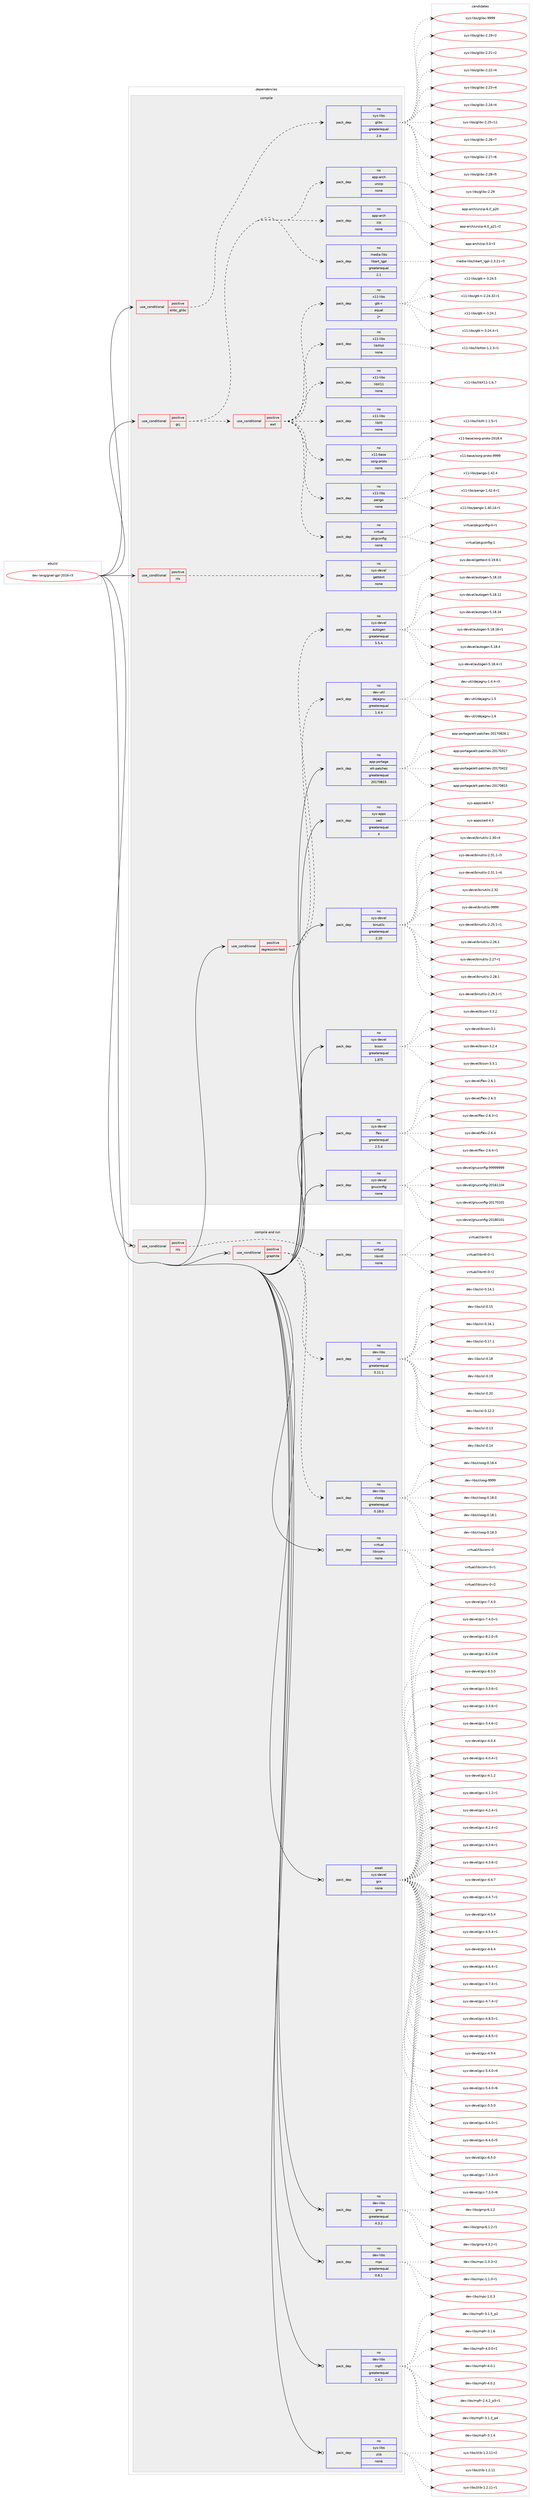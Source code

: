 digraph prolog {

# *************
# Graph options
# *************

newrank=true;
concentrate=true;
compound=true;
graph [rankdir=LR,fontname=Helvetica,fontsize=10,ranksep=1.5];#, ranksep=2.5, nodesep=0.2];
edge  [arrowhead=vee];
node  [fontname=Helvetica,fontsize=10];

# **********
# The ebuild
# **********

subgraph cluster_leftcol {
color=gray;
rank=same;
label=<<i>ebuild</i>>;
id [label="dev-lang/gnat-gpl-2016-r3", color=red, width=4, href="../dev-lang/gnat-gpl-2016-r3.svg"];
}

# ****************
# The dependencies
# ****************

subgraph cluster_midcol {
color=gray;
label=<<i>dependencies</i>>;
subgraph cluster_compile {
fillcolor="#eeeeee";
style=filled;
label=<<i>compile</i>>;
subgraph cond363666 {
dependency1358857 [label=<<TABLE BORDER="0" CELLBORDER="1" CELLSPACING="0" CELLPADDING="4"><TR><TD ROWSPAN="3" CELLPADDING="10">use_conditional</TD></TR><TR><TD>positive</TD></TR><TR><TD>elibc_glibc</TD></TR></TABLE>>, shape=none, color=red];
subgraph pack972712 {
dependency1358858 [label=<<TABLE BORDER="0" CELLBORDER="1" CELLSPACING="0" CELLPADDING="4" WIDTH="220"><TR><TD ROWSPAN="6" CELLPADDING="30">pack_dep</TD></TR><TR><TD WIDTH="110">no</TD></TR><TR><TD>sys-libs</TD></TR><TR><TD>glibc</TD></TR><TR><TD>greaterequal</TD></TR><TR><TD>2.8</TD></TR></TABLE>>, shape=none, color=blue];
}
dependency1358857:e -> dependency1358858:w [weight=20,style="dashed",arrowhead="vee"];
}
id:e -> dependency1358857:w [weight=20,style="solid",arrowhead="vee"];
subgraph cond363667 {
dependency1358859 [label=<<TABLE BORDER="0" CELLBORDER="1" CELLSPACING="0" CELLPADDING="4"><TR><TD ROWSPAN="3" CELLPADDING="10">use_conditional</TD></TR><TR><TD>positive</TD></TR><TR><TD>gcj</TD></TR></TABLE>>, shape=none, color=red];
subgraph cond363668 {
dependency1358860 [label=<<TABLE BORDER="0" CELLBORDER="1" CELLSPACING="0" CELLPADDING="4"><TR><TD ROWSPAN="3" CELLPADDING="10">use_conditional</TD></TR><TR><TD>positive</TD></TR><TR><TD>awt</TD></TR></TABLE>>, shape=none, color=red];
subgraph pack972713 {
dependency1358861 [label=<<TABLE BORDER="0" CELLBORDER="1" CELLSPACING="0" CELLPADDING="4" WIDTH="220"><TR><TD ROWSPAN="6" CELLPADDING="30">pack_dep</TD></TR><TR><TD WIDTH="110">no</TD></TR><TR><TD>x11-base</TD></TR><TR><TD>xorg-proto</TD></TR><TR><TD>none</TD></TR><TR><TD></TD></TR></TABLE>>, shape=none, color=blue];
}
dependency1358860:e -> dependency1358861:w [weight=20,style="dashed",arrowhead="vee"];
subgraph pack972714 {
dependency1358862 [label=<<TABLE BORDER="0" CELLBORDER="1" CELLSPACING="0" CELLPADDING="4" WIDTH="220"><TR><TD ROWSPAN="6" CELLPADDING="30">pack_dep</TD></TR><TR><TD WIDTH="110">no</TD></TR><TR><TD>x11-libs</TD></TR><TR><TD>libXt</TD></TR><TR><TD>none</TD></TR><TR><TD></TD></TR></TABLE>>, shape=none, color=blue];
}
dependency1358860:e -> dependency1358862:w [weight=20,style="dashed",arrowhead="vee"];
subgraph pack972715 {
dependency1358863 [label=<<TABLE BORDER="0" CELLBORDER="1" CELLSPACING="0" CELLPADDING="4" WIDTH="220"><TR><TD ROWSPAN="6" CELLPADDING="30">pack_dep</TD></TR><TR><TD WIDTH="110">no</TD></TR><TR><TD>x11-libs</TD></TR><TR><TD>libX11</TD></TR><TR><TD>none</TD></TR><TR><TD></TD></TR></TABLE>>, shape=none, color=blue];
}
dependency1358860:e -> dependency1358863:w [weight=20,style="dashed",arrowhead="vee"];
subgraph pack972716 {
dependency1358864 [label=<<TABLE BORDER="0" CELLBORDER="1" CELLSPACING="0" CELLPADDING="4" WIDTH="220"><TR><TD ROWSPAN="6" CELLPADDING="30">pack_dep</TD></TR><TR><TD WIDTH="110">no</TD></TR><TR><TD>x11-libs</TD></TR><TR><TD>libXtst</TD></TR><TR><TD>none</TD></TR><TR><TD></TD></TR></TABLE>>, shape=none, color=blue];
}
dependency1358860:e -> dependency1358864:w [weight=20,style="dashed",arrowhead="vee"];
subgraph pack972717 {
dependency1358865 [label=<<TABLE BORDER="0" CELLBORDER="1" CELLSPACING="0" CELLPADDING="4" WIDTH="220"><TR><TD ROWSPAN="6" CELLPADDING="30">pack_dep</TD></TR><TR><TD WIDTH="110">no</TD></TR><TR><TD>x11-libs</TD></TR><TR><TD>gtk+</TD></TR><TR><TD>equal</TD></TR><TR><TD>2*</TD></TR></TABLE>>, shape=none, color=blue];
}
dependency1358860:e -> dependency1358865:w [weight=20,style="dashed",arrowhead="vee"];
subgraph pack972718 {
dependency1358866 [label=<<TABLE BORDER="0" CELLBORDER="1" CELLSPACING="0" CELLPADDING="4" WIDTH="220"><TR><TD ROWSPAN="6" CELLPADDING="30">pack_dep</TD></TR><TR><TD WIDTH="110">no</TD></TR><TR><TD>virtual</TD></TR><TR><TD>pkgconfig</TD></TR><TR><TD>none</TD></TR><TR><TD></TD></TR></TABLE>>, shape=none, color=blue];
}
dependency1358860:e -> dependency1358866:w [weight=20,style="dashed",arrowhead="vee"];
subgraph pack972719 {
dependency1358867 [label=<<TABLE BORDER="0" CELLBORDER="1" CELLSPACING="0" CELLPADDING="4" WIDTH="220"><TR><TD ROWSPAN="6" CELLPADDING="30">pack_dep</TD></TR><TR><TD WIDTH="110">no</TD></TR><TR><TD>x11-libs</TD></TR><TR><TD>pango</TD></TR><TR><TD>none</TD></TR><TR><TD></TD></TR></TABLE>>, shape=none, color=blue];
}
dependency1358860:e -> dependency1358867:w [weight=20,style="dashed",arrowhead="vee"];
}
dependency1358859:e -> dependency1358860:w [weight=20,style="dashed",arrowhead="vee"];
subgraph pack972720 {
dependency1358868 [label=<<TABLE BORDER="0" CELLBORDER="1" CELLSPACING="0" CELLPADDING="4" WIDTH="220"><TR><TD ROWSPAN="6" CELLPADDING="30">pack_dep</TD></TR><TR><TD WIDTH="110">no</TD></TR><TR><TD>media-libs</TD></TR><TR><TD>libart_lgpl</TD></TR><TR><TD>greaterequal</TD></TR><TR><TD>2.1</TD></TR></TABLE>>, shape=none, color=blue];
}
dependency1358859:e -> dependency1358868:w [weight=20,style="dashed",arrowhead="vee"];
subgraph pack972721 {
dependency1358869 [label=<<TABLE BORDER="0" CELLBORDER="1" CELLSPACING="0" CELLPADDING="4" WIDTH="220"><TR><TD ROWSPAN="6" CELLPADDING="30">pack_dep</TD></TR><TR><TD WIDTH="110">no</TD></TR><TR><TD>app-arch</TD></TR><TR><TD>zip</TD></TR><TR><TD>none</TD></TR><TR><TD></TD></TR></TABLE>>, shape=none, color=blue];
}
dependency1358859:e -> dependency1358869:w [weight=20,style="dashed",arrowhead="vee"];
subgraph pack972722 {
dependency1358870 [label=<<TABLE BORDER="0" CELLBORDER="1" CELLSPACING="0" CELLPADDING="4" WIDTH="220"><TR><TD ROWSPAN="6" CELLPADDING="30">pack_dep</TD></TR><TR><TD WIDTH="110">no</TD></TR><TR><TD>app-arch</TD></TR><TR><TD>unzip</TD></TR><TR><TD>none</TD></TR><TR><TD></TD></TR></TABLE>>, shape=none, color=blue];
}
dependency1358859:e -> dependency1358870:w [weight=20,style="dashed",arrowhead="vee"];
}
id:e -> dependency1358859:w [weight=20,style="solid",arrowhead="vee"];
subgraph cond363669 {
dependency1358871 [label=<<TABLE BORDER="0" CELLBORDER="1" CELLSPACING="0" CELLPADDING="4"><TR><TD ROWSPAN="3" CELLPADDING="10">use_conditional</TD></TR><TR><TD>positive</TD></TR><TR><TD>nls</TD></TR></TABLE>>, shape=none, color=red];
subgraph pack972723 {
dependency1358872 [label=<<TABLE BORDER="0" CELLBORDER="1" CELLSPACING="0" CELLPADDING="4" WIDTH="220"><TR><TD ROWSPAN="6" CELLPADDING="30">pack_dep</TD></TR><TR><TD WIDTH="110">no</TD></TR><TR><TD>sys-devel</TD></TR><TR><TD>gettext</TD></TR><TR><TD>none</TD></TR><TR><TD></TD></TR></TABLE>>, shape=none, color=blue];
}
dependency1358871:e -> dependency1358872:w [weight=20,style="dashed",arrowhead="vee"];
}
id:e -> dependency1358871:w [weight=20,style="solid",arrowhead="vee"];
subgraph cond363670 {
dependency1358873 [label=<<TABLE BORDER="0" CELLBORDER="1" CELLSPACING="0" CELLPADDING="4"><TR><TD ROWSPAN="3" CELLPADDING="10">use_conditional</TD></TR><TR><TD>positive</TD></TR><TR><TD>regression-test</TD></TR></TABLE>>, shape=none, color=red];
subgraph pack972724 {
dependency1358874 [label=<<TABLE BORDER="0" CELLBORDER="1" CELLSPACING="0" CELLPADDING="4" WIDTH="220"><TR><TD ROWSPAN="6" CELLPADDING="30">pack_dep</TD></TR><TR><TD WIDTH="110">no</TD></TR><TR><TD>dev-util</TD></TR><TR><TD>dejagnu</TD></TR><TR><TD>greaterequal</TD></TR><TR><TD>1.4.4</TD></TR></TABLE>>, shape=none, color=blue];
}
dependency1358873:e -> dependency1358874:w [weight=20,style="dashed",arrowhead="vee"];
subgraph pack972725 {
dependency1358875 [label=<<TABLE BORDER="0" CELLBORDER="1" CELLSPACING="0" CELLPADDING="4" WIDTH="220"><TR><TD ROWSPAN="6" CELLPADDING="30">pack_dep</TD></TR><TR><TD WIDTH="110">no</TD></TR><TR><TD>sys-devel</TD></TR><TR><TD>autogen</TD></TR><TR><TD>greaterequal</TD></TR><TR><TD>5.5.4</TD></TR></TABLE>>, shape=none, color=blue];
}
dependency1358873:e -> dependency1358875:w [weight=20,style="dashed",arrowhead="vee"];
}
id:e -> dependency1358873:w [weight=20,style="solid",arrowhead="vee"];
subgraph pack972726 {
dependency1358876 [label=<<TABLE BORDER="0" CELLBORDER="1" CELLSPACING="0" CELLPADDING="4" WIDTH="220"><TR><TD ROWSPAN="6" CELLPADDING="30">pack_dep</TD></TR><TR><TD WIDTH="110">no</TD></TR><TR><TD>app-portage</TD></TR><TR><TD>elt-patches</TD></TR><TR><TD>greaterequal</TD></TR><TR><TD>20170815</TD></TR></TABLE>>, shape=none, color=blue];
}
id:e -> dependency1358876:w [weight=20,style="solid",arrowhead="vee"];
subgraph pack972727 {
dependency1358877 [label=<<TABLE BORDER="0" CELLBORDER="1" CELLSPACING="0" CELLPADDING="4" WIDTH="220"><TR><TD ROWSPAN="6" CELLPADDING="30">pack_dep</TD></TR><TR><TD WIDTH="110">no</TD></TR><TR><TD>sys-apps</TD></TR><TR><TD>sed</TD></TR><TR><TD>greaterequal</TD></TR><TR><TD>4</TD></TR></TABLE>>, shape=none, color=blue];
}
id:e -> dependency1358877:w [weight=20,style="solid",arrowhead="vee"];
subgraph pack972728 {
dependency1358878 [label=<<TABLE BORDER="0" CELLBORDER="1" CELLSPACING="0" CELLPADDING="4" WIDTH="220"><TR><TD ROWSPAN="6" CELLPADDING="30">pack_dep</TD></TR><TR><TD WIDTH="110">no</TD></TR><TR><TD>sys-devel</TD></TR><TR><TD>binutils</TD></TR><TR><TD>greaterequal</TD></TR><TR><TD>2.20</TD></TR></TABLE>>, shape=none, color=blue];
}
id:e -> dependency1358878:w [weight=20,style="solid",arrowhead="vee"];
subgraph pack972729 {
dependency1358879 [label=<<TABLE BORDER="0" CELLBORDER="1" CELLSPACING="0" CELLPADDING="4" WIDTH="220"><TR><TD ROWSPAN="6" CELLPADDING="30">pack_dep</TD></TR><TR><TD WIDTH="110">no</TD></TR><TR><TD>sys-devel</TD></TR><TR><TD>bison</TD></TR><TR><TD>greaterequal</TD></TR><TR><TD>1.875</TD></TR></TABLE>>, shape=none, color=blue];
}
id:e -> dependency1358879:w [weight=20,style="solid",arrowhead="vee"];
subgraph pack972730 {
dependency1358880 [label=<<TABLE BORDER="0" CELLBORDER="1" CELLSPACING="0" CELLPADDING="4" WIDTH="220"><TR><TD ROWSPAN="6" CELLPADDING="30">pack_dep</TD></TR><TR><TD WIDTH="110">no</TD></TR><TR><TD>sys-devel</TD></TR><TR><TD>flex</TD></TR><TR><TD>greaterequal</TD></TR><TR><TD>2.5.4</TD></TR></TABLE>>, shape=none, color=blue];
}
id:e -> dependency1358880:w [weight=20,style="solid",arrowhead="vee"];
subgraph pack972731 {
dependency1358881 [label=<<TABLE BORDER="0" CELLBORDER="1" CELLSPACING="0" CELLPADDING="4" WIDTH="220"><TR><TD ROWSPAN="6" CELLPADDING="30">pack_dep</TD></TR><TR><TD WIDTH="110">no</TD></TR><TR><TD>sys-devel</TD></TR><TR><TD>gnuconfig</TD></TR><TR><TD>none</TD></TR><TR><TD></TD></TR></TABLE>>, shape=none, color=blue];
}
id:e -> dependency1358881:w [weight=20,style="solid",arrowhead="vee"];
}
subgraph cluster_compileandrun {
fillcolor="#eeeeee";
style=filled;
label=<<i>compile and run</i>>;
subgraph cond363671 {
dependency1358882 [label=<<TABLE BORDER="0" CELLBORDER="1" CELLSPACING="0" CELLPADDING="4"><TR><TD ROWSPAN="3" CELLPADDING="10">use_conditional</TD></TR><TR><TD>positive</TD></TR><TR><TD>graphite</TD></TR></TABLE>>, shape=none, color=red];
subgraph pack972732 {
dependency1358883 [label=<<TABLE BORDER="0" CELLBORDER="1" CELLSPACING="0" CELLPADDING="4" WIDTH="220"><TR><TD ROWSPAN="6" CELLPADDING="30">pack_dep</TD></TR><TR><TD WIDTH="110">no</TD></TR><TR><TD>dev-libs</TD></TR><TR><TD>cloog</TD></TR><TR><TD>greaterequal</TD></TR><TR><TD>0.18.0</TD></TR></TABLE>>, shape=none, color=blue];
}
dependency1358882:e -> dependency1358883:w [weight=20,style="dashed",arrowhead="vee"];
subgraph pack972733 {
dependency1358884 [label=<<TABLE BORDER="0" CELLBORDER="1" CELLSPACING="0" CELLPADDING="4" WIDTH="220"><TR><TD ROWSPAN="6" CELLPADDING="30">pack_dep</TD></TR><TR><TD WIDTH="110">no</TD></TR><TR><TD>dev-libs</TD></TR><TR><TD>isl</TD></TR><TR><TD>greaterequal</TD></TR><TR><TD>0.11.1</TD></TR></TABLE>>, shape=none, color=blue];
}
dependency1358882:e -> dependency1358884:w [weight=20,style="dashed",arrowhead="vee"];
}
id:e -> dependency1358882:w [weight=20,style="solid",arrowhead="odotvee"];
subgraph cond363672 {
dependency1358885 [label=<<TABLE BORDER="0" CELLBORDER="1" CELLSPACING="0" CELLPADDING="4"><TR><TD ROWSPAN="3" CELLPADDING="10">use_conditional</TD></TR><TR><TD>positive</TD></TR><TR><TD>nls</TD></TR></TABLE>>, shape=none, color=red];
subgraph pack972734 {
dependency1358886 [label=<<TABLE BORDER="0" CELLBORDER="1" CELLSPACING="0" CELLPADDING="4" WIDTH="220"><TR><TD ROWSPAN="6" CELLPADDING="30">pack_dep</TD></TR><TR><TD WIDTH="110">no</TD></TR><TR><TD>virtual</TD></TR><TR><TD>libintl</TD></TR><TR><TD>none</TD></TR><TR><TD></TD></TR></TABLE>>, shape=none, color=blue];
}
dependency1358885:e -> dependency1358886:w [weight=20,style="dashed",arrowhead="vee"];
}
id:e -> dependency1358885:w [weight=20,style="solid",arrowhead="odotvee"];
subgraph pack972735 {
dependency1358887 [label=<<TABLE BORDER="0" CELLBORDER="1" CELLSPACING="0" CELLPADDING="4" WIDTH="220"><TR><TD ROWSPAN="6" CELLPADDING="30">pack_dep</TD></TR><TR><TD WIDTH="110">no</TD></TR><TR><TD>dev-libs</TD></TR><TR><TD>gmp</TD></TR><TR><TD>greaterequal</TD></TR><TR><TD>4.3.2</TD></TR></TABLE>>, shape=none, color=blue];
}
id:e -> dependency1358887:w [weight=20,style="solid",arrowhead="odotvee"];
subgraph pack972736 {
dependency1358888 [label=<<TABLE BORDER="0" CELLBORDER="1" CELLSPACING="0" CELLPADDING="4" WIDTH="220"><TR><TD ROWSPAN="6" CELLPADDING="30">pack_dep</TD></TR><TR><TD WIDTH="110">no</TD></TR><TR><TD>dev-libs</TD></TR><TR><TD>mpc</TD></TR><TR><TD>greaterequal</TD></TR><TR><TD>0.8.1</TD></TR></TABLE>>, shape=none, color=blue];
}
id:e -> dependency1358888:w [weight=20,style="solid",arrowhead="odotvee"];
subgraph pack972737 {
dependency1358889 [label=<<TABLE BORDER="0" CELLBORDER="1" CELLSPACING="0" CELLPADDING="4" WIDTH="220"><TR><TD ROWSPAN="6" CELLPADDING="30">pack_dep</TD></TR><TR><TD WIDTH="110">no</TD></TR><TR><TD>dev-libs</TD></TR><TR><TD>mpfr</TD></TR><TR><TD>greaterequal</TD></TR><TR><TD>2.4.2</TD></TR></TABLE>>, shape=none, color=blue];
}
id:e -> dependency1358889:w [weight=20,style="solid",arrowhead="odotvee"];
subgraph pack972738 {
dependency1358890 [label=<<TABLE BORDER="0" CELLBORDER="1" CELLSPACING="0" CELLPADDING="4" WIDTH="220"><TR><TD ROWSPAN="6" CELLPADDING="30">pack_dep</TD></TR><TR><TD WIDTH="110">no</TD></TR><TR><TD>sys-libs</TD></TR><TR><TD>zlib</TD></TR><TR><TD>none</TD></TR><TR><TD></TD></TR></TABLE>>, shape=none, color=blue];
}
id:e -> dependency1358890:w [weight=20,style="solid",arrowhead="odotvee"];
subgraph pack972739 {
dependency1358891 [label=<<TABLE BORDER="0" CELLBORDER="1" CELLSPACING="0" CELLPADDING="4" WIDTH="220"><TR><TD ROWSPAN="6" CELLPADDING="30">pack_dep</TD></TR><TR><TD WIDTH="110">no</TD></TR><TR><TD>virtual</TD></TR><TR><TD>libiconv</TD></TR><TR><TD>none</TD></TR><TR><TD></TD></TR></TABLE>>, shape=none, color=blue];
}
id:e -> dependency1358891:w [weight=20,style="solid",arrowhead="odotvee"];
subgraph pack972740 {
dependency1358892 [label=<<TABLE BORDER="0" CELLBORDER="1" CELLSPACING="0" CELLPADDING="4" WIDTH="220"><TR><TD ROWSPAN="6" CELLPADDING="30">pack_dep</TD></TR><TR><TD WIDTH="110">weak</TD></TR><TR><TD>sys-devel</TD></TR><TR><TD>gcc</TD></TR><TR><TD>none</TD></TR><TR><TD></TD></TR></TABLE>>, shape=none, color=blue];
}
id:e -> dependency1358892:w [weight=20,style="solid",arrowhead="odotvee"];
}
subgraph cluster_run {
fillcolor="#eeeeee";
style=filled;
label=<<i>run</i>>;
}
}

# **************
# The candidates
# **************

subgraph cluster_choices {
rank=same;
color=gray;
label=<<i>candidates</i>>;

subgraph choice972712 {
color=black;
nodesep=1;
choice115121115451081059811547103108105989945504649574511450 [label="sys-libs/glibc-2.19-r2", color=red, width=4,href="../sys-libs/glibc-2.19-r2.svg"];
choice115121115451081059811547103108105989945504650494511450 [label="sys-libs/glibc-2.21-r2", color=red, width=4,href="../sys-libs/glibc-2.21-r2.svg"];
choice115121115451081059811547103108105989945504650504511452 [label="sys-libs/glibc-2.22-r4", color=red, width=4,href="../sys-libs/glibc-2.22-r4.svg"];
choice115121115451081059811547103108105989945504650514511452 [label="sys-libs/glibc-2.23-r4", color=red, width=4,href="../sys-libs/glibc-2.23-r4.svg"];
choice115121115451081059811547103108105989945504650524511452 [label="sys-libs/glibc-2.24-r4", color=red, width=4,href="../sys-libs/glibc-2.24-r4.svg"];
choice11512111545108105981154710310810598994550465053451144949 [label="sys-libs/glibc-2.25-r11", color=red, width=4,href="../sys-libs/glibc-2.25-r11.svg"];
choice115121115451081059811547103108105989945504650544511455 [label="sys-libs/glibc-2.26-r7", color=red, width=4,href="../sys-libs/glibc-2.26-r7.svg"];
choice115121115451081059811547103108105989945504650554511454 [label="sys-libs/glibc-2.27-r6", color=red, width=4,href="../sys-libs/glibc-2.27-r6.svg"];
choice115121115451081059811547103108105989945504650564511453 [label="sys-libs/glibc-2.28-r5", color=red, width=4,href="../sys-libs/glibc-2.28-r5.svg"];
choice11512111545108105981154710310810598994550465057 [label="sys-libs/glibc-2.29", color=red, width=4,href="../sys-libs/glibc-2.29.svg"];
choice11512111545108105981154710310810598994557575757 [label="sys-libs/glibc-9999", color=red, width=4,href="../sys-libs/glibc-9999.svg"];
dependency1358858:e -> choice115121115451081059811547103108105989945504649574511450:w [style=dotted,weight="100"];
dependency1358858:e -> choice115121115451081059811547103108105989945504650494511450:w [style=dotted,weight="100"];
dependency1358858:e -> choice115121115451081059811547103108105989945504650504511452:w [style=dotted,weight="100"];
dependency1358858:e -> choice115121115451081059811547103108105989945504650514511452:w [style=dotted,weight="100"];
dependency1358858:e -> choice115121115451081059811547103108105989945504650524511452:w [style=dotted,weight="100"];
dependency1358858:e -> choice11512111545108105981154710310810598994550465053451144949:w [style=dotted,weight="100"];
dependency1358858:e -> choice115121115451081059811547103108105989945504650544511455:w [style=dotted,weight="100"];
dependency1358858:e -> choice115121115451081059811547103108105989945504650554511454:w [style=dotted,weight="100"];
dependency1358858:e -> choice115121115451081059811547103108105989945504650564511453:w [style=dotted,weight="100"];
dependency1358858:e -> choice11512111545108105981154710310810598994550465057:w [style=dotted,weight="100"];
dependency1358858:e -> choice11512111545108105981154710310810598994557575757:w [style=dotted,weight="100"];
}
subgraph choice972713 {
color=black;
nodesep=1;
choice1204949459897115101471201111141034511211411111611145504849564652 [label="x11-base/xorg-proto-2018.4", color=red, width=4,href="../x11-base/xorg-proto-2018.4.svg"];
choice120494945989711510147120111114103451121141111161114557575757 [label="x11-base/xorg-proto-9999", color=red, width=4,href="../x11-base/xorg-proto-9999.svg"];
dependency1358861:e -> choice1204949459897115101471201111141034511211411111611145504849564652:w [style=dotted,weight="100"];
dependency1358861:e -> choice120494945989711510147120111114103451121141111161114557575757:w [style=dotted,weight="100"];
}
subgraph choice972714 {
color=black;
nodesep=1;
choice120494945108105981154710810598881164549464946534511449 [label="x11-libs/libXt-1.1.5-r1", color=red, width=4,href="../x11-libs/libXt-1.1.5-r1.svg"];
dependency1358862:e -> choice120494945108105981154710810598881164549464946534511449:w [style=dotted,weight="100"];
}
subgraph choice972715 {
color=black;
nodesep=1;
choice120494945108105981154710810598884949454946544655 [label="x11-libs/libX11-1.6.7", color=red, width=4,href="../x11-libs/libX11-1.6.7.svg"];
dependency1358863:e -> choice120494945108105981154710810598884949454946544655:w [style=dotted,weight="100"];
}
subgraph choice972716 {
color=black;
nodesep=1;
choice120494945108105981154710810598881161151164549465046514511449 [label="x11-libs/libXtst-1.2.3-r1", color=red, width=4,href="../x11-libs/libXtst-1.2.3-r1.svg"];
dependency1358864:e -> choice120494945108105981154710810598881161151164549465046514511449:w [style=dotted,weight="100"];
}
subgraph choice972717 {
color=black;
nodesep=1;
choice12049494510810598115471031161074345504650524651504511449 [label="x11-libs/gtk+-2.24.32-r1", color=red, width=4,href="../x11-libs/gtk+-2.24.32-r1.svg"];
choice12049494510810598115471031161074345514650524649 [label="x11-libs/gtk+-3.24.1", color=red, width=4,href="../x11-libs/gtk+-3.24.1.svg"];
choice120494945108105981154710311610743455146505246524511449 [label="x11-libs/gtk+-3.24.4-r1", color=red, width=4,href="../x11-libs/gtk+-3.24.4-r1.svg"];
choice12049494510810598115471031161074345514650524653 [label="x11-libs/gtk+-3.24.5", color=red, width=4,href="../x11-libs/gtk+-3.24.5.svg"];
dependency1358865:e -> choice12049494510810598115471031161074345504650524651504511449:w [style=dotted,weight="100"];
dependency1358865:e -> choice12049494510810598115471031161074345514650524649:w [style=dotted,weight="100"];
dependency1358865:e -> choice120494945108105981154710311610743455146505246524511449:w [style=dotted,weight="100"];
dependency1358865:e -> choice12049494510810598115471031161074345514650524653:w [style=dotted,weight="100"];
}
subgraph choice972718 {
color=black;
nodesep=1;
choice11810511411611797108471121071039911111010210510345484511449 [label="virtual/pkgconfig-0-r1", color=red, width=4,href="../virtual/pkgconfig-0-r1.svg"];
choice1181051141161179710847112107103991111101021051034549 [label="virtual/pkgconfig-1", color=red, width=4,href="../virtual/pkgconfig-1.svg"];
dependency1358866:e -> choice11810511411611797108471121071039911111010210510345484511449:w [style=dotted,weight="100"];
dependency1358866:e -> choice1181051141161179710847112107103991111101021051034549:w [style=dotted,weight="100"];
}
subgraph choice972719 {
color=black;
nodesep=1;
choice12049494510810598115471129711010311145494652484649524511449 [label="x11-libs/pango-1.40.14-r1", color=red, width=4,href="../x11-libs/pango-1.40.14-r1.svg"];
choice12049494510810598115471129711010311145494652504652 [label="x11-libs/pango-1.42.4", color=red, width=4,href="../x11-libs/pango-1.42.4.svg"];
choice120494945108105981154711297110103111454946525046524511449 [label="x11-libs/pango-1.42.4-r1", color=red, width=4,href="../x11-libs/pango-1.42.4-r1.svg"];
dependency1358867:e -> choice12049494510810598115471129711010311145494652484649524511449:w [style=dotted,weight="100"];
dependency1358867:e -> choice12049494510810598115471129711010311145494652504652:w [style=dotted,weight="100"];
dependency1358867:e -> choice120494945108105981154711297110103111454946525046524511449:w [style=dotted,weight="100"];
}
subgraph choice972720 {
color=black;
nodesep=1;
choice10910110010597451081059811547108105989711411695108103112108455046514650494511451 [label="media-libs/libart_lgpl-2.3.21-r3", color=red, width=4,href="../media-libs/libart_lgpl-2.3.21-r3.svg"];
dependency1358868:e -> choice10910110010597451081059811547108105989711411695108103112108455046514650494511451:w [style=dotted,weight="100"];
}
subgraph choice972721 {
color=black;
nodesep=1;
choice9711211245971149910447122105112455146484511451 [label="app-arch/zip-3.0-r3", color=red, width=4,href="../app-arch/zip-3.0-r3.svg"];
dependency1358869:e -> choice9711211245971149910447122105112455146484511451:w [style=dotted,weight="100"];
}
subgraph choice972722 {
color=black;
nodesep=1;
choice971121124597114991044711711012210511245544648951125048 [label="app-arch/unzip-6.0_p20", color=red, width=4,href="../app-arch/unzip-6.0_p20.svg"];
choice9711211245971149910447117110122105112455446489511250494511450 [label="app-arch/unzip-6.0_p21-r2", color=red, width=4,href="../app-arch/unzip-6.0_p21-r2.svg"];
dependency1358870:e -> choice971121124597114991044711711012210511245544648951125048:w [style=dotted,weight="100"];
dependency1358870:e -> choice9711211245971149910447117110122105112455446489511250494511450:w [style=dotted,weight="100"];
}
subgraph choice972723 {
color=black;
nodesep=1;
choice1151211154510010111810110847103101116116101120116454846495746564649 [label="sys-devel/gettext-0.19.8.1", color=red, width=4,href="../sys-devel/gettext-0.19.8.1.svg"];
dependency1358872:e -> choice1151211154510010111810110847103101116116101120116454846495746564649:w [style=dotted,weight="100"];
}
subgraph choice972724 {
color=black;
nodesep=1;
choice1001011184511711610510847100101106971031101174549465246524511451 [label="dev-util/dejagnu-1.4.4-r3", color=red, width=4,href="../dev-util/dejagnu-1.4.4-r3.svg"];
choice10010111845117116105108471001011069710311011745494653 [label="dev-util/dejagnu-1.5", color=red, width=4,href="../dev-util/dejagnu-1.5.svg"];
choice10010111845117116105108471001011069710311011745494654 [label="dev-util/dejagnu-1.6", color=red, width=4,href="../dev-util/dejagnu-1.6.svg"];
dependency1358874:e -> choice1001011184511711610510847100101106971031101174549465246524511451:w [style=dotted,weight="100"];
dependency1358874:e -> choice10010111845117116105108471001011069710311011745494653:w [style=dotted,weight="100"];
dependency1358874:e -> choice10010111845117116105108471001011069710311011745494654:w [style=dotted,weight="100"];
}
subgraph choice972725 {
color=black;
nodesep=1;
choice1151211154510010111810110847971171161111031011104553464956464948 [label="sys-devel/autogen-5.18.10", color=red, width=4,href="../sys-devel/autogen-5.18.10.svg"];
choice1151211154510010111810110847971171161111031011104553464956464950 [label="sys-devel/autogen-5.18.12", color=red, width=4,href="../sys-devel/autogen-5.18.12.svg"];
choice1151211154510010111810110847971171161111031011104553464956464954 [label="sys-devel/autogen-5.18.16", color=red, width=4,href="../sys-devel/autogen-5.18.16.svg"];
choice11512111545100101118101108479711711611110310111045534649564649544511449 [label="sys-devel/autogen-5.18.16-r1", color=red, width=4,href="../sys-devel/autogen-5.18.16-r1.svg"];
choice11512111545100101118101108479711711611110310111045534649564652 [label="sys-devel/autogen-5.18.4", color=red, width=4,href="../sys-devel/autogen-5.18.4.svg"];
choice115121115451001011181011084797117116111103101110455346495646524511449 [label="sys-devel/autogen-5.18.4-r1", color=red, width=4,href="../sys-devel/autogen-5.18.4-r1.svg"];
dependency1358875:e -> choice1151211154510010111810110847971171161111031011104553464956464948:w [style=dotted,weight="100"];
dependency1358875:e -> choice1151211154510010111810110847971171161111031011104553464956464950:w [style=dotted,weight="100"];
dependency1358875:e -> choice1151211154510010111810110847971171161111031011104553464956464954:w [style=dotted,weight="100"];
dependency1358875:e -> choice11512111545100101118101108479711711611110310111045534649564649544511449:w [style=dotted,weight="100"];
dependency1358875:e -> choice11512111545100101118101108479711711611110310111045534649564652:w [style=dotted,weight="100"];
dependency1358875:e -> choice115121115451001011181011084797117116111103101110455346495646524511449:w [style=dotted,weight="100"];
}
subgraph choice972726 {
color=black;
nodesep=1;
choice97112112451121111141169710310147101108116451129711699104101115455048495548514955 [label="app-portage/elt-patches-20170317", color=red, width=4,href="../app-portage/elt-patches-20170317.svg"];
choice97112112451121111141169710310147101108116451129711699104101115455048495548525050 [label="app-portage/elt-patches-20170422", color=red, width=4,href="../app-portage/elt-patches-20170422.svg"];
choice97112112451121111141169710310147101108116451129711699104101115455048495548564953 [label="app-portage/elt-patches-20170815", color=red, width=4,href="../app-portage/elt-patches-20170815.svg"];
choice971121124511211111411697103101471011081164511297116991041011154550484955485650544649 [label="app-portage/elt-patches-20170826.1", color=red, width=4,href="../app-portage/elt-patches-20170826.1.svg"];
dependency1358876:e -> choice97112112451121111141169710310147101108116451129711699104101115455048495548514955:w [style=dotted,weight="100"];
dependency1358876:e -> choice97112112451121111141169710310147101108116451129711699104101115455048495548525050:w [style=dotted,weight="100"];
dependency1358876:e -> choice97112112451121111141169710310147101108116451129711699104101115455048495548564953:w [style=dotted,weight="100"];
dependency1358876:e -> choice971121124511211111411697103101471011081164511297116991041011154550484955485650544649:w [style=dotted,weight="100"];
}
subgraph choice972727 {
color=black;
nodesep=1;
choice11512111545971121121154711510110045524653 [label="sys-apps/sed-4.5", color=red, width=4,href="../sys-apps/sed-4.5.svg"];
choice11512111545971121121154711510110045524655 [label="sys-apps/sed-4.7", color=red, width=4,href="../sys-apps/sed-4.7.svg"];
dependency1358877:e -> choice11512111545971121121154711510110045524653:w [style=dotted,weight="100"];
dependency1358877:e -> choice11512111545971121121154711510110045524655:w [style=dotted,weight="100"];
}
subgraph choice972728 {
color=black;
nodesep=1;
choice115121115451001011181011084798105110117116105108115455046505346494511449 [label="sys-devel/binutils-2.25.1-r1", color=red, width=4,href="../sys-devel/binutils-2.25.1-r1.svg"];
choice11512111545100101118101108479810511011711610510811545504650544649 [label="sys-devel/binutils-2.26.1", color=red, width=4,href="../sys-devel/binutils-2.26.1.svg"];
choice11512111545100101118101108479810511011711610510811545504650554511449 [label="sys-devel/binutils-2.27-r1", color=red, width=4,href="../sys-devel/binutils-2.27-r1.svg"];
choice11512111545100101118101108479810511011711610510811545504650564649 [label="sys-devel/binutils-2.28.1", color=red, width=4,href="../sys-devel/binutils-2.28.1.svg"];
choice115121115451001011181011084798105110117116105108115455046505746494511449 [label="sys-devel/binutils-2.29.1-r1", color=red, width=4,href="../sys-devel/binutils-2.29.1-r1.svg"];
choice11512111545100101118101108479810511011711610510811545504651484511452 [label="sys-devel/binutils-2.30-r4", color=red, width=4,href="../sys-devel/binutils-2.30-r4.svg"];
choice115121115451001011181011084798105110117116105108115455046514946494511451 [label="sys-devel/binutils-2.31.1-r3", color=red, width=4,href="../sys-devel/binutils-2.31.1-r3.svg"];
choice115121115451001011181011084798105110117116105108115455046514946494511452 [label="sys-devel/binutils-2.31.1-r4", color=red, width=4,href="../sys-devel/binutils-2.31.1-r4.svg"];
choice1151211154510010111810110847981051101171161051081154550465150 [label="sys-devel/binutils-2.32", color=red, width=4,href="../sys-devel/binutils-2.32.svg"];
choice1151211154510010111810110847981051101171161051081154557575757 [label="sys-devel/binutils-9999", color=red, width=4,href="../sys-devel/binutils-9999.svg"];
dependency1358878:e -> choice115121115451001011181011084798105110117116105108115455046505346494511449:w [style=dotted,weight="100"];
dependency1358878:e -> choice11512111545100101118101108479810511011711610510811545504650544649:w [style=dotted,weight="100"];
dependency1358878:e -> choice11512111545100101118101108479810511011711610510811545504650554511449:w [style=dotted,weight="100"];
dependency1358878:e -> choice11512111545100101118101108479810511011711610510811545504650564649:w [style=dotted,weight="100"];
dependency1358878:e -> choice115121115451001011181011084798105110117116105108115455046505746494511449:w [style=dotted,weight="100"];
dependency1358878:e -> choice11512111545100101118101108479810511011711610510811545504651484511452:w [style=dotted,weight="100"];
dependency1358878:e -> choice115121115451001011181011084798105110117116105108115455046514946494511451:w [style=dotted,weight="100"];
dependency1358878:e -> choice115121115451001011181011084798105110117116105108115455046514946494511452:w [style=dotted,weight="100"];
dependency1358878:e -> choice1151211154510010111810110847981051101171161051081154550465150:w [style=dotted,weight="100"];
dependency1358878:e -> choice1151211154510010111810110847981051101171161051081154557575757:w [style=dotted,weight="100"];
}
subgraph choice972729 {
color=black;
nodesep=1;
choice11512111545100101118101108479810511511111045514649 [label="sys-devel/bison-3.1", color=red, width=4,href="../sys-devel/bison-3.1.svg"];
choice115121115451001011181011084798105115111110455146504652 [label="sys-devel/bison-3.2.4", color=red, width=4,href="../sys-devel/bison-3.2.4.svg"];
choice115121115451001011181011084798105115111110455146514649 [label="sys-devel/bison-3.3.1", color=red, width=4,href="../sys-devel/bison-3.3.1.svg"];
choice115121115451001011181011084798105115111110455146514650 [label="sys-devel/bison-3.3.2", color=red, width=4,href="../sys-devel/bison-3.3.2.svg"];
dependency1358879:e -> choice11512111545100101118101108479810511511111045514649:w [style=dotted,weight="100"];
dependency1358879:e -> choice115121115451001011181011084798105115111110455146504652:w [style=dotted,weight="100"];
dependency1358879:e -> choice115121115451001011181011084798105115111110455146514649:w [style=dotted,weight="100"];
dependency1358879:e -> choice115121115451001011181011084798105115111110455146514650:w [style=dotted,weight="100"];
}
subgraph choice972730 {
color=black;
nodesep=1;
choice1151211154510010111810110847102108101120455046544649 [label="sys-devel/flex-2.6.1", color=red, width=4,href="../sys-devel/flex-2.6.1.svg"];
choice1151211154510010111810110847102108101120455046544651 [label="sys-devel/flex-2.6.3", color=red, width=4,href="../sys-devel/flex-2.6.3.svg"];
choice11512111545100101118101108471021081011204550465446514511449 [label="sys-devel/flex-2.6.3-r1", color=red, width=4,href="../sys-devel/flex-2.6.3-r1.svg"];
choice1151211154510010111810110847102108101120455046544652 [label="sys-devel/flex-2.6.4", color=red, width=4,href="../sys-devel/flex-2.6.4.svg"];
choice11512111545100101118101108471021081011204550465446524511449 [label="sys-devel/flex-2.6.4-r1", color=red, width=4,href="../sys-devel/flex-2.6.4-r1.svg"];
dependency1358880:e -> choice1151211154510010111810110847102108101120455046544649:w [style=dotted,weight="100"];
dependency1358880:e -> choice1151211154510010111810110847102108101120455046544651:w [style=dotted,weight="100"];
dependency1358880:e -> choice11512111545100101118101108471021081011204550465446514511449:w [style=dotted,weight="100"];
dependency1358880:e -> choice1151211154510010111810110847102108101120455046544652:w [style=dotted,weight="100"];
dependency1358880:e -> choice11512111545100101118101108471021081011204550465446524511449:w [style=dotted,weight="100"];
}
subgraph choice972731 {
color=black;
nodesep=1;
choice115121115451001011181011084710311011799111110102105103455048495449494852 [label="sys-devel/gnuconfig-20161104", color=red, width=4,href="../sys-devel/gnuconfig-20161104.svg"];
choice115121115451001011181011084710311011799111110102105103455048495548494849 [label="sys-devel/gnuconfig-20170101", color=red, width=4,href="../sys-devel/gnuconfig-20170101.svg"];
choice115121115451001011181011084710311011799111110102105103455048495648494849 [label="sys-devel/gnuconfig-20180101", color=red, width=4,href="../sys-devel/gnuconfig-20180101.svg"];
choice115121115451001011181011084710311011799111110102105103455757575757575757 [label="sys-devel/gnuconfig-99999999", color=red, width=4,href="../sys-devel/gnuconfig-99999999.svg"];
dependency1358881:e -> choice115121115451001011181011084710311011799111110102105103455048495449494852:w [style=dotted,weight="100"];
dependency1358881:e -> choice115121115451001011181011084710311011799111110102105103455048495548494849:w [style=dotted,weight="100"];
dependency1358881:e -> choice115121115451001011181011084710311011799111110102105103455048495648494849:w [style=dotted,weight="100"];
dependency1358881:e -> choice115121115451001011181011084710311011799111110102105103455757575757575757:w [style=dotted,weight="100"];
}
subgraph choice972732 {
color=black;
nodesep=1;
choice1001011184510810598115479910811111110345484649564648 [label="dev-libs/cloog-0.18.0", color=red, width=4,href="../dev-libs/cloog-0.18.0.svg"];
choice1001011184510810598115479910811111110345484649564649 [label="dev-libs/cloog-0.18.1", color=red, width=4,href="../dev-libs/cloog-0.18.1.svg"];
choice1001011184510810598115479910811111110345484649564651 [label="dev-libs/cloog-0.18.3", color=red, width=4,href="../dev-libs/cloog-0.18.3.svg"];
choice1001011184510810598115479910811111110345484649564652 [label="dev-libs/cloog-0.18.4", color=red, width=4,href="../dev-libs/cloog-0.18.4.svg"];
choice100101118451081059811547991081111111034557575757 [label="dev-libs/cloog-9999", color=red, width=4,href="../dev-libs/cloog-9999.svg"];
dependency1358883:e -> choice1001011184510810598115479910811111110345484649564648:w [style=dotted,weight="100"];
dependency1358883:e -> choice1001011184510810598115479910811111110345484649564649:w [style=dotted,weight="100"];
dependency1358883:e -> choice1001011184510810598115479910811111110345484649564651:w [style=dotted,weight="100"];
dependency1358883:e -> choice1001011184510810598115479910811111110345484649564652:w [style=dotted,weight="100"];
dependency1358883:e -> choice100101118451081059811547991081111111034557575757:w [style=dotted,weight="100"];
}
subgraph choice972733 {
color=black;
nodesep=1;
choice10010111845108105981154710511510845484649504650 [label="dev-libs/isl-0.12.2", color=red, width=4,href="../dev-libs/isl-0.12.2.svg"];
choice1001011184510810598115471051151084548464951 [label="dev-libs/isl-0.13", color=red, width=4,href="../dev-libs/isl-0.13.svg"];
choice1001011184510810598115471051151084548464952 [label="dev-libs/isl-0.14", color=red, width=4,href="../dev-libs/isl-0.14.svg"];
choice10010111845108105981154710511510845484649524649 [label="dev-libs/isl-0.14.1", color=red, width=4,href="../dev-libs/isl-0.14.1.svg"];
choice1001011184510810598115471051151084548464953 [label="dev-libs/isl-0.15", color=red, width=4,href="../dev-libs/isl-0.15.svg"];
choice10010111845108105981154710511510845484649544649 [label="dev-libs/isl-0.16.1", color=red, width=4,href="../dev-libs/isl-0.16.1.svg"];
choice10010111845108105981154710511510845484649554649 [label="dev-libs/isl-0.17.1", color=red, width=4,href="../dev-libs/isl-0.17.1.svg"];
choice1001011184510810598115471051151084548464956 [label="dev-libs/isl-0.18", color=red, width=4,href="../dev-libs/isl-0.18.svg"];
choice1001011184510810598115471051151084548464957 [label="dev-libs/isl-0.19", color=red, width=4,href="../dev-libs/isl-0.19.svg"];
choice1001011184510810598115471051151084548465048 [label="dev-libs/isl-0.20", color=red, width=4,href="../dev-libs/isl-0.20.svg"];
dependency1358884:e -> choice10010111845108105981154710511510845484649504650:w [style=dotted,weight="100"];
dependency1358884:e -> choice1001011184510810598115471051151084548464951:w [style=dotted,weight="100"];
dependency1358884:e -> choice1001011184510810598115471051151084548464952:w [style=dotted,weight="100"];
dependency1358884:e -> choice10010111845108105981154710511510845484649524649:w [style=dotted,weight="100"];
dependency1358884:e -> choice1001011184510810598115471051151084548464953:w [style=dotted,weight="100"];
dependency1358884:e -> choice10010111845108105981154710511510845484649544649:w [style=dotted,weight="100"];
dependency1358884:e -> choice10010111845108105981154710511510845484649554649:w [style=dotted,weight="100"];
dependency1358884:e -> choice1001011184510810598115471051151084548464956:w [style=dotted,weight="100"];
dependency1358884:e -> choice1001011184510810598115471051151084548464957:w [style=dotted,weight="100"];
dependency1358884:e -> choice1001011184510810598115471051151084548465048:w [style=dotted,weight="100"];
}
subgraph choice972734 {
color=black;
nodesep=1;
choice1181051141161179710847108105981051101161084548 [label="virtual/libintl-0", color=red, width=4,href="../virtual/libintl-0.svg"];
choice11810511411611797108471081059810511011610845484511449 [label="virtual/libintl-0-r1", color=red, width=4,href="../virtual/libintl-0-r1.svg"];
choice11810511411611797108471081059810511011610845484511450 [label="virtual/libintl-0-r2", color=red, width=4,href="../virtual/libintl-0-r2.svg"];
dependency1358886:e -> choice1181051141161179710847108105981051101161084548:w [style=dotted,weight="100"];
dependency1358886:e -> choice11810511411611797108471081059810511011610845484511449:w [style=dotted,weight="100"];
dependency1358886:e -> choice11810511411611797108471081059810511011610845484511450:w [style=dotted,weight="100"];
}
subgraph choice972735 {
color=black;
nodesep=1;
choice1001011184510810598115471031091124552465146504511449 [label="dev-libs/gmp-4.3.2-r1", color=red, width=4,href="../dev-libs/gmp-4.3.2-r1.svg"];
choice100101118451081059811547103109112455446494650 [label="dev-libs/gmp-6.1.2", color=red, width=4,href="../dev-libs/gmp-6.1.2.svg"];
choice1001011184510810598115471031091124554464946504511449 [label="dev-libs/gmp-6.1.2-r1", color=red, width=4,href="../dev-libs/gmp-6.1.2-r1.svg"];
dependency1358887:e -> choice1001011184510810598115471031091124552465146504511449:w [style=dotted,weight="100"];
dependency1358887:e -> choice100101118451081059811547103109112455446494650:w [style=dotted,weight="100"];
dependency1358887:e -> choice1001011184510810598115471031091124554464946504511449:w [style=dotted,weight="100"];
}
subgraph choice972736 {
color=black;
nodesep=1;
choice10010111845108105981154710911299454946484651 [label="dev-libs/mpc-1.0.3", color=red, width=4,href="../dev-libs/mpc-1.0.3.svg"];
choice100101118451081059811547109112994549464846514511450 [label="dev-libs/mpc-1.0.3-r2", color=red, width=4,href="../dev-libs/mpc-1.0.3-r2.svg"];
choice100101118451081059811547109112994549464946484511449 [label="dev-libs/mpc-1.1.0-r1", color=red, width=4,href="../dev-libs/mpc-1.1.0-r1.svg"];
dependency1358888:e -> choice10010111845108105981154710911299454946484651:w [style=dotted,weight="100"];
dependency1358888:e -> choice100101118451081059811547109112994549464846514511450:w [style=dotted,weight="100"];
dependency1358888:e -> choice100101118451081059811547109112994549464946484511449:w [style=dotted,weight="100"];
}
subgraph choice972737 {
color=black;
nodesep=1;
choice10010111845108105981154710911210211445504652465095112514511449 [label="dev-libs/mpfr-2.4.2_p3-r1", color=red, width=4,href="../dev-libs/mpfr-2.4.2_p3-r1.svg"];
choice1001011184510810598115471091121021144551464946519511252 [label="dev-libs/mpfr-3.1.3_p4", color=red, width=4,href="../dev-libs/mpfr-3.1.3_p4.svg"];
choice100101118451081059811547109112102114455146494652 [label="dev-libs/mpfr-3.1.4", color=red, width=4,href="../dev-libs/mpfr-3.1.4.svg"];
choice1001011184510810598115471091121021144551464946539511250 [label="dev-libs/mpfr-3.1.5_p2", color=red, width=4,href="../dev-libs/mpfr-3.1.5_p2.svg"];
choice100101118451081059811547109112102114455146494654 [label="dev-libs/mpfr-3.1.6", color=red, width=4,href="../dev-libs/mpfr-3.1.6.svg"];
choice1001011184510810598115471091121021144552464846484511449 [label="dev-libs/mpfr-4.0.0-r1", color=red, width=4,href="../dev-libs/mpfr-4.0.0-r1.svg"];
choice100101118451081059811547109112102114455246484649 [label="dev-libs/mpfr-4.0.1", color=red, width=4,href="../dev-libs/mpfr-4.0.1.svg"];
choice100101118451081059811547109112102114455246484650 [label="dev-libs/mpfr-4.0.2", color=red, width=4,href="../dev-libs/mpfr-4.0.2.svg"];
dependency1358889:e -> choice10010111845108105981154710911210211445504652465095112514511449:w [style=dotted,weight="100"];
dependency1358889:e -> choice1001011184510810598115471091121021144551464946519511252:w [style=dotted,weight="100"];
dependency1358889:e -> choice100101118451081059811547109112102114455146494652:w [style=dotted,weight="100"];
dependency1358889:e -> choice1001011184510810598115471091121021144551464946539511250:w [style=dotted,weight="100"];
dependency1358889:e -> choice100101118451081059811547109112102114455146494654:w [style=dotted,weight="100"];
dependency1358889:e -> choice1001011184510810598115471091121021144552464846484511449:w [style=dotted,weight="100"];
dependency1358889:e -> choice100101118451081059811547109112102114455246484649:w [style=dotted,weight="100"];
dependency1358889:e -> choice100101118451081059811547109112102114455246484650:w [style=dotted,weight="100"];
}
subgraph choice972738 {
color=black;
nodesep=1;
choice1151211154510810598115471221081059845494650464949 [label="sys-libs/zlib-1.2.11", color=red, width=4,href="../sys-libs/zlib-1.2.11.svg"];
choice11512111545108105981154712210810598454946504649494511449 [label="sys-libs/zlib-1.2.11-r1", color=red, width=4,href="../sys-libs/zlib-1.2.11-r1.svg"];
choice11512111545108105981154712210810598454946504649494511450 [label="sys-libs/zlib-1.2.11-r2", color=red, width=4,href="../sys-libs/zlib-1.2.11-r2.svg"];
dependency1358890:e -> choice1151211154510810598115471221081059845494650464949:w [style=dotted,weight="100"];
dependency1358890:e -> choice11512111545108105981154712210810598454946504649494511449:w [style=dotted,weight="100"];
dependency1358890:e -> choice11512111545108105981154712210810598454946504649494511450:w [style=dotted,weight="100"];
}
subgraph choice972739 {
color=black;
nodesep=1;
choice118105114116117971084710810598105991111101184548 [label="virtual/libiconv-0", color=red, width=4,href="../virtual/libiconv-0.svg"];
choice1181051141161179710847108105981059911111011845484511449 [label="virtual/libiconv-0-r1", color=red, width=4,href="../virtual/libiconv-0-r1.svg"];
choice1181051141161179710847108105981059911111011845484511450 [label="virtual/libiconv-0-r2", color=red, width=4,href="../virtual/libiconv-0-r2.svg"];
dependency1358891:e -> choice118105114116117971084710810598105991111101184548:w [style=dotted,weight="100"];
dependency1358891:e -> choice1181051141161179710847108105981059911111011845484511449:w [style=dotted,weight="100"];
dependency1358891:e -> choice1181051141161179710847108105981059911111011845484511450:w [style=dotted,weight="100"];
}
subgraph choice972740 {
color=black;
nodesep=1;
choice115121115451001011181011084710399994551465146544511449 [label="sys-devel/gcc-3.3.6-r1", color=red, width=4,href="../sys-devel/gcc-3.3.6-r1.svg"];
choice115121115451001011181011084710399994551465146544511450 [label="sys-devel/gcc-3.3.6-r2", color=red, width=4,href="../sys-devel/gcc-3.3.6-r2.svg"];
choice115121115451001011181011084710399994551465246544511450 [label="sys-devel/gcc-3.4.6-r2", color=red, width=4,href="../sys-devel/gcc-3.4.6-r2.svg"];
choice11512111545100101118101108471039999455246484652 [label="sys-devel/gcc-4.0.4", color=red, width=4,href="../sys-devel/gcc-4.0.4.svg"];
choice115121115451001011181011084710399994552464846524511449 [label="sys-devel/gcc-4.0.4-r1", color=red, width=4,href="../sys-devel/gcc-4.0.4-r1.svg"];
choice11512111545100101118101108471039999455246494650 [label="sys-devel/gcc-4.1.2", color=red, width=4,href="../sys-devel/gcc-4.1.2.svg"];
choice115121115451001011181011084710399994552464946504511449 [label="sys-devel/gcc-4.1.2-r1", color=red, width=4,href="../sys-devel/gcc-4.1.2-r1.svg"];
choice115121115451001011181011084710399994552465046524511449 [label="sys-devel/gcc-4.2.4-r1", color=red, width=4,href="../sys-devel/gcc-4.2.4-r1.svg"];
choice115121115451001011181011084710399994552465046524511450 [label="sys-devel/gcc-4.2.4-r2", color=red, width=4,href="../sys-devel/gcc-4.2.4-r2.svg"];
choice115121115451001011181011084710399994552465146544511449 [label="sys-devel/gcc-4.3.6-r1", color=red, width=4,href="../sys-devel/gcc-4.3.6-r1.svg"];
choice115121115451001011181011084710399994552465146544511450 [label="sys-devel/gcc-4.3.6-r2", color=red, width=4,href="../sys-devel/gcc-4.3.6-r2.svg"];
choice11512111545100101118101108471039999455246524655 [label="sys-devel/gcc-4.4.7", color=red, width=4,href="../sys-devel/gcc-4.4.7.svg"];
choice115121115451001011181011084710399994552465246554511449 [label="sys-devel/gcc-4.4.7-r1", color=red, width=4,href="../sys-devel/gcc-4.4.7-r1.svg"];
choice11512111545100101118101108471039999455246534652 [label="sys-devel/gcc-4.5.4", color=red, width=4,href="../sys-devel/gcc-4.5.4.svg"];
choice115121115451001011181011084710399994552465346524511449 [label="sys-devel/gcc-4.5.4-r1", color=red, width=4,href="../sys-devel/gcc-4.5.4-r1.svg"];
choice11512111545100101118101108471039999455246544652 [label="sys-devel/gcc-4.6.4", color=red, width=4,href="../sys-devel/gcc-4.6.4.svg"];
choice115121115451001011181011084710399994552465446524511449 [label="sys-devel/gcc-4.6.4-r1", color=red, width=4,href="../sys-devel/gcc-4.6.4-r1.svg"];
choice115121115451001011181011084710399994552465546524511449 [label="sys-devel/gcc-4.7.4-r1", color=red, width=4,href="../sys-devel/gcc-4.7.4-r1.svg"];
choice115121115451001011181011084710399994552465546524511450 [label="sys-devel/gcc-4.7.4-r2", color=red, width=4,href="../sys-devel/gcc-4.7.4-r2.svg"];
choice115121115451001011181011084710399994552465646534511449 [label="sys-devel/gcc-4.8.5-r1", color=red, width=4,href="../sys-devel/gcc-4.8.5-r1.svg"];
choice115121115451001011181011084710399994552465646534511450 [label="sys-devel/gcc-4.8.5-r2", color=red, width=4,href="../sys-devel/gcc-4.8.5-r2.svg"];
choice11512111545100101118101108471039999455246574652 [label="sys-devel/gcc-4.9.4", color=red, width=4,href="../sys-devel/gcc-4.9.4.svg"];
choice115121115451001011181011084710399994553465246484511452 [label="sys-devel/gcc-5.4.0-r4", color=red, width=4,href="../sys-devel/gcc-5.4.0-r4.svg"];
choice115121115451001011181011084710399994553465246484511454 [label="sys-devel/gcc-5.4.0-r6", color=red, width=4,href="../sys-devel/gcc-5.4.0-r6.svg"];
choice11512111545100101118101108471039999455346534648 [label="sys-devel/gcc-5.5.0", color=red, width=4,href="../sys-devel/gcc-5.5.0.svg"];
choice115121115451001011181011084710399994554465246484511449 [label="sys-devel/gcc-6.4.0-r1", color=red, width=4,href="../sys-devel/gcc-6.4.0-r1.svg"];
choice115121115451001011181011084710399994554465246484511453 [label="sys-devel/gcc-6.4.0-r5", color=red, width=4,href="../sys-devel/gcc-6.4.0-r5.svg"];
choice11512111545100101118101108471039999455446534648 [label="sys-devel/gcc-6.5.0", color=red, width=4,href="../sys-devel/gcc-6.5.0.svg"];
choice115121115451001011181011084710399994555465146484511451 [label="sys-devel/gcc-7.3.0-r3", color=red, width=4,href="../sys-devel/gcc-7.3.0-r3.svg"];
choice115121115451001011181011084710399994555465146484511454 [label="sys-devel/gcc-7.3.0-r6", color=red, width=4,href="../sys-devel/gcc-7.3.0-r6.svg"];
choice11512111545100101118101108471039999455546524648 [label="sys-devel/gcc-7.4.0", color=red, width=4,href="../sys-devel/gcc-7.4.0.svg"];
choice115121115451001011181011084710399994555465246484511449 [label="sys-devel/gcc-7.4.0-r1", color=red, width=4,href="../sys-devel/gcc-7.4.0-r1.svg"];
choice115121115451001011181011084710399994556465046484511453 [label="sys-devel/gcc-8.2.0-r5", color=red, width=4,href="../sys-devel/gcc-8.2.0-r5.svg"];
choice115121115451001011181011084710399994556465046484511454 [label="sys-devel/gcc-8.2.0-r6", color=red, width=4,href="../sys-devel/gcc-8.2.0-r6.svg"];
choice11512111545100101118101108471039999455646514648 [label="sys-devel/gcc-8.3.0", color=red, width=4,href="../sys-devel/gcc-8.3.0.svg"];
dependency1358892:e -> choice115121115451001011181011084710399994551465146544511449:w [style=dotted,weight="100"];
dependency1358892:e -> choice115121115451001011181011084710399994551465146544511450:w [style=dotted,weight="100"];
dependency1358892:e -> choice115121115451001011181011084710399994551465246544511450:w [style=dotted,weight="100"];
dependency1358892:e -> choice11512111545100101118101108471039999455246484652:w [style=dotted,weight="100"];
dependency1358892:e -> choice115121115451001011181011084710399994552464846524511449:w [style=dotted,weight="100"];
dependency1358892:e -> choice11512111545100101118101108471039999455246494650:w [style=dotted,weight="100"];
dependency1358892:e -> choice115121115451001011181011084710399994552464946504511449:w [style=dotted,weight="100"];
dependency1358892:e -> choice115121115451001011181011084710399994552465046524511449:w [style=dotted,weight="100"];
dependency1358892:e -> choice115121115451001011181011084710399994552465046524511450:w [style=dotted,weight="100"];
dependency1358892:e -> choice115121115451001011181011084710399994552465146544511449:w [style=dotted,weight="100"];
dependency1358892:e -> choice115121115451001011181011084710399994552465146544511450:w [style=dotted,weight="100"];
dependency1358892:e -> choice11512111545100101118101108471039999455246524655:w [style=dotted,weight="100"];
dependency1358892:e -> choice115121115451001011181011084710399994552465246554511449:w [style=dotted,weight="100"];
dependency1358892:e -> choice11512111545100101118101108471039999455246534652:w [style=dotted,weight="100"];
dependency1358892:e -> choice115121115451001011181011084710399994552465346524511449:w [style=dotted,weight="100"];
dependency1358892:e -> choice11512111545100101118101108471039999455246544652:w [style=dotted,weight="100"];
dependency1358892:e -> choice115121115451001011181011084710399994552465446524511449:w [style=dotted,weight="100"];
dependency1358892:e -> choice115121115451001011181011084710399994552465546524511449:w [style=dotted,weight="100"];
dependency1358892:e -> choice115121115451001011181011084710399994552465546524511450:w [style=dotted,weight="100"];
dependency1358892:e -> choice115121115451001011181011084710399994552465646534511449:w [style=dotted,weight="100"];
dependency1358892:e -> choice115121115451001011181011084710399994552465646534511450:w [style=dotted,weight="100"];
dependency1358892:e -> choice11512111545100101118101108471039999455246574652:w [style=dotted,weight="100"];
dependency1358892:e -> choice115121115451001011181011084710399994553465246484511452:w [style=dotted,weight="100"];
dependency1358892:e -> choice115121115451001011181011084710399994553465246484511454:w [style=dotted,weight="100"];
dependency1358892:e -> choice11512111545100101118101108471039999455346534648:w [style=dotted,weight="100"];
dependency1358892:e -> choice115121115451001011181011084710399994554465246484511449:w [style=dotted,weight="100"];
dependency1358892:e -> choice115121115451001011181011084710399994554465246484511453:w [style=dotted,weight="100"];
dependency1358892:e -> choice11512111545100101118101108471039999455446534648:w [style=dotted,weight="100"];
dependency1358892:e -> choice115121115451001011181011084710399994555465146484511451:w [style=dotted,weight="100"];
dependency1358892:e -> choice115121115451001011181011084710399994555465146484511454:w [style=dotted,weight="100"];
dependency1358892:e -> choice11512111545100101118101108471039999455546524648:w [style=dotted,weight="100"];
dependency1358892:e -> choice115121115451001011181011084710399994555465246484511449:w [style=dotted,weight="100"];
dependency1358892:e -> choice115121115451001011181011084710399994556465046484511453:w [style=dotted,weight="100"];
dependency1358892:e -> choice115121115451001011181011084710399994556465046484511454:w [style=dotted,weight="100"];
dependency1358892:e -> choice11512111545100101118101108471039999455646514648:w [style=dotted,weight="100"];
}
}

}
